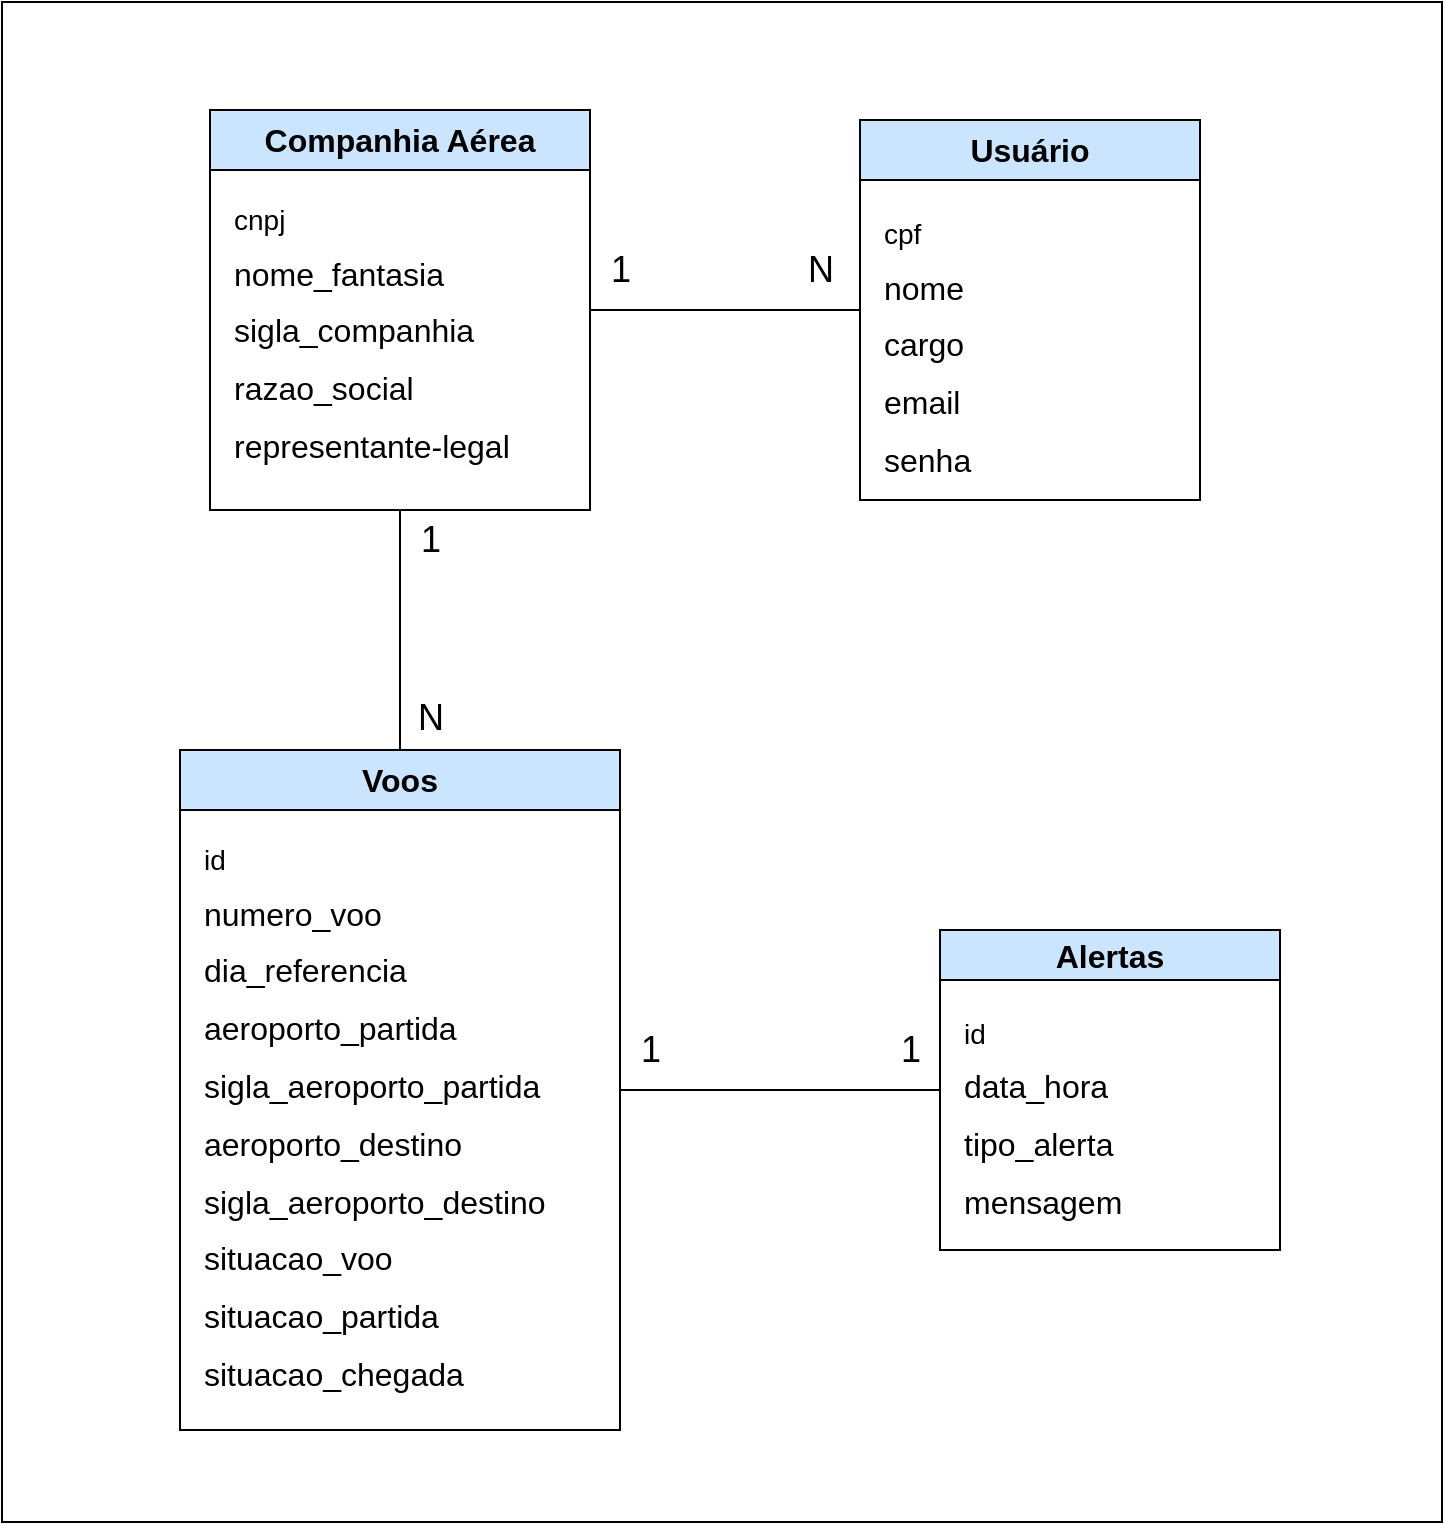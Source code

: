 <mxfile version="26.2.13">
  <diagram name="Página-1" id="CjhgGWkMq8wMEJQ50gEL">
    <mxGraphModel dx="1457" dy="788" grid="1" gridSize="10" guides="1" tooltips="1" connect="1" arrows="1" fold="1" page="1" pageScale="1" pageWidth="1169" pageHeight="827" math="0" shadow="0">
      <root>
        <mxCell id="0" />
        <mxCell id="1" parent="0" />
        <mxCell id="DQ5Q1835Pn47U-g5P0Fx-7" value="&lt;font style=&quot;font-size: 16px;&quot;&gt;Companhia Aérea&lt;/font&gt;" style="swimlane;whiteSpace=wrap;html=1;fillColor=#CCE5FF;startSize=30;" vertex="1" parent="1">
          <mxGeometry x="324" y="84" width="190" height="200" as="geometry" />
        </mxCell>
        <mxCell id="DQ5Q1835Pn47U-g5P0Fx-11" value="&lt;div style=&quot;line-height: 180%;&quot;&gt;&lt;font style=&quot;font-size: 14px; line-height: 180%;&quot;&gt;cnpj&lt;br&gt;&lt;/font&gt;&lt;div&gt;&lt;span style=&quot;font-size: medium; background-color: transparent; color: light-dark(rgb(0, 0, 0), rgb(255, 255, 255)); line-height: 180%;&quot;&gt;nome_fantasia&lt;/span&gt;&lt;/div&gt;&lt;div&gt;&lt;font style=&quot;line-height: 180%;&quot; size=&quot;3&quot;&gt;sigla_companhia&lt;/font&gt;&lt;/div&gt;&lt;div&gt;&lt;font style=&quot;line-height: 180%;&quot; size=&quot;3&quot;&gt;razao_social&lt;/font&gt;&lt;/div&gt;&lt;div&gt;&lt;font style=&quot;line-height: 180%;&quot; size=&quot;3&quot;&gt;representante-legal&lt;/font&gt;&lt;/div&gt;&lt;/div&gt;" style="text;html=1;align=left;verticalAlign=middle;whiteSpace=wrap;rounded=0;" vertex="1" parent="DQ5Q1835Pn47U-g5P0Fx-7">
          <mxGeometry x="10" y="35" width="140" height="155" as="geometry" />
        </mxCell>
        <mxCell id="DQ5Q1835Pn47U-g5P0Fx-8" value="&lt;font style=&quot;font-size: 16px;&quot;&gt;Usuário&lt;/font&gt;" style="swimlane;whiteSpace=wrap;html=1;fillColor=#CCE5FF;startSize=30;" vertex="1" parent="1">
          <mxGeometry x="649" y="89" width="170" height="190" as="geometry" />
        </mxCell>
        <mxCell id="DQ5Q1835Pn47U-g5P0Fx-13" value="&lt;div style=&quot;line-height: 180%;&quot;&gt;&lt;div&gt;&lt;font style=&quot;font-size: 14px; line-height: 180%;&quot;&gt;cpf&lt;/font&gt;&lt;/div&gt;&lt;div&gt;&lt;font style=&quot;line-height: 180%;&quot; size=&quot;3&quot;&gt;nome&lt;/font&gt;&lt;/div&gt;&lt;div&gt;&lt;font style=&quot;line-height: 180%;&quot; size=&quot;3&quot;&gt;cargo&lt;/font&gt;&lt;/div&gt;&lt;div&gt;&lt;font style=&quot;line-height: 180%;&quot; size=&quot;3&quot;&gt;email&lt;/font&gt;&lt;/div&gt;&lt;div&gt;&lt;font style=&quot;line-height: 180%;&quot; size=&quot;3&quot;&gt;senha&lt;/font&gt;&lt;/div&gt;&lt;/div&gt;" style="text;html=1;align=left;verticalAlign=middle;whiteSpace=wrap;rounded=0;" vertex="1" parent="DQ5Q1835Pn47U-g5P0Fx-8">
          <mxGeometry x="10" y="50" width="120" height="130" as="geometry" />
        </mxCell>
        <mxCell id="DQ5Q1835Pn47U-g5P0Fx-9" value="&lt;font style=&quot;font-size: 16px;&quot;&gt;Voos&lt;/font&gt;" style="swimlane;whiteSpace=wrap;html=1;fillColor=#CCE5FF;startSize=30;strokeWidth=1;" vertex="1" parent="1">
          <mxGeometry x="309" y="404" width="220" height="340" as="geometry" />
        </mxCell>
        <mxCell id="DQ5Q1835Pn47U-g5P0Fx-14" value="&lt;div style=&quot;line-height: 180%;&quot;&gt;&lt;font style=&quot;font-size: 14px; line-height: 180%;&quot;&gt;id&lt;/font&gt;&lt;div&gt;&lt;font style=&quot;line-height: 180%;&quot; size=&quot;3&quot;&gt;numero_voo&lt;/font&gt;&lt;/div&gt;&lt;div&gt;&lt;font style=&quot;line-height: 180%;&quot; size=&quot;3&quot;&gt;dia_referencia&lt;/font&gt;&lt;/div&gt;&lt;div&gt;&lt;font style=&quot;line-height: 180%;&quot; size=&quot;3&quot;&gt;aeroporto_partida&lt;/font&gt;&lt;/div&gt;&lt;div&gt;&lt;font style=&quot;line-height: 180%;&quot; size=&quot;3&quot;&gt;sigla_aeroporto_partida&lt;/font&gt;&lt;/div&gt;&lt;div&gt;&lt;font style=&quot;line-height: 180%;&quot; size=&quot;3&quot;&gt;aeroporto_destino&lt;/font&gt;&lt;/div&gt;&lt;div&gt;&lt;font style=&quot;line-height: 180%;&quot; size=&quot;3&quot;&gt;sigla_&lt;span style=&quot;background-color: transparent; color: light-dark(rgb(0, 0, 0), rgb(255, 255, 255));&quot;&gt;aeroporto_destino&lt;/span&gt;&lt;/font&gt;&lt;/div&gt;&lt;div&gt;&lt;span style=&quot;background-color: transparent; color: light-dark(rgb(0, 0, 0), rgb(255, 255, 255));&quot;&gt;&lt;font style=&quot;line-height: 180%;&quot; size=&quot;3&quot;&gt;situacao_voo&lt;/font&gt;&lt;/span&gt;&lt;/div&gt;&lt;div&gt;&lt;span style=&quot;background-color: transparent; color: light-dark(rgb(0, 0, 0), rgb(255, 255, 255));&quot;&gt;&lt;font style=&quot;line-height: 180%;&quot; size=&quot;3&quot;&gt;situacao_partida&lt;/font&gt;&lt;/span&gt;&lt;/div&gt;&lt;div&gt;&lt;span style=&quot;background-color: transparent; color: light-dark(rgb(0, 0, 0), rgb(255, 255, 255));&quot;&gt;&lt;font style=&quot;line-height: 180%;&quot; size=&quot;3&quot;&gt;situacao_chegada&lt;/font&gt;&lt;/span&gt;&lt;/div&gt;&lt;/div&gt;" style="text;html=1;align=left;verticalAlign=middle;whiteSpace=wrap;rounded=0;" vertex="1" parent="DQ5Q1835Pn47U-g5P0Fx-9">
          <mxGeometry x="10" y="40" width="200" height="290" as="geometry" />
        </mxCell>
        <mxCell id="DQ5Q1835Pn47U-g5P0Fx-10" value="&lt;font style=&quot;font-size: 16px;&quot;&gt;Alertas&lt;/font&gt;" style="swimlane;whiteSpace=wrap;html=1;fillColor=#CCE5FF;startSize=25;" vertex="1" parent="1">
          <mxGeometry x="689" y="494" width="170" height="160" as="geometry" />
        </mxCell>
        <mxCell id="DQ5Q1835Pn47U-g5P0Fx-15" value="&lt;div style=&quot;line-height: 180%;&quot;&gt;&lt;font style=&quot;font-size: 14px; line-height: 180%;&quot;&gt;id&lt;/font&gt;&lt;div&gt;&lt;font style=&quot;line-height: 180%;&quot; size=&quot;3&quot;&gt;data_hora&lt;/font&gt;&lt;/div&gt;&lt;div&gt;&lt;font style=&quot;line-height: 180%;&quot; size=&quot;3&quot;&gt;tipo_alerta&lt;/font&gt;&lt;/div&gt;&lt;div&gt;&lt;font style=&quot;line-height: 180%;&quot; size=&quot;3&quot;&gt;mensagem&lt;/font&gt;&lt;/div&gt;&lt;/div&gt;" style="text;html=1;align=left;verticalAlign=middle;whiteSpace=wrap;rounded=0;" vertex="1" parent="DQ5Q1835Pn47U-g5P0Fx-10">
          <mxGeometry x="10" y="40" width="180" height="110" as="geometry" />
        </mxCell>
        <mxCell id="DQ5Q1835Pn47U-g5P0Fx-18" value="" style="endArrow=none;html=1;rounded=0;entryX=0.5;entryY=0;entryDx=0;entryDy=0;exitX=0.5;exitY=1;exitDx=0;exitDy=0;strokeWidth=1;" edge="1" parent="1" source="DQ5Q1835Pn47U-g5P0Fx-7" target="DQ5Q1835Pn47U-g5P0Fx-9">
          <mxGeometry width="50" height="50" relative="1" as="geometry">
            <mxPoint x="599" y="274" as="sourcePoint" />
            <mxPoint x="479" y="344" as="targetPoint" />
          </mxGeometry>
        </mxCell>
        <mxCell id="DQ5Q1835Pn47U-g5P0Fx-19" value="" style="endArrow=none;html=1;rounded=0;entryX=1;entryY=0.5;entryDx=0;entryDy=0;strokeWidth=1;exitX=0;exitY=0.5;exitDx=0;exitDy=0;" edge="1" parent="1" source="DQ5Q1835Pn47U-g5P0Fx-10" target="DQ5Q1835Pn47U-g5P0Fx-9">
          <mxGeometry width="50" height="50" relative="1" as="geometry">
            <mxPoint x="649" y="564" as="sourcePoint" />
            <mxPoint x="429" y="404" as="targetPoint" />
          </mxGeometry>
        </mxCell>
        <mxCell id="DQ5Q1835Pn47U-g5P0Fx-21" value="" style="endArrow=none;html=1;rounded=0;entryX=1;entryY=0.5;entryDx=0;entryDy=0;strokeWidth=1;exitX=0;exitY=0.5;exitDx=0;exitDy=0;" edge="1" parent="1" source="DQ5Q1835Pn47U-g5P0Fx-8" target="DQ5Q1835Pn47U-g5P0Fx-7">
          <mxGeometry width="50" height="50" relative="1" as="geometry">
            <mxPoint x="674" y="574" as="sourcePoint" />
            <mxPoint x="539" y="574" as="targetPoint" />
          </mxGeometry>
        </mxCell>
        <mxCell id="DQ5Q1835Pn47U-g5P0Fx-22" value="&lt;font style=&quot;font-size: 18px;&quot;&gt;1&lt;/font&gt;" style="text;html=1;align=center;verticalAlign=middle;resizable=0;points=[];autosize=1;strokeColor=none;fillColor=none;" vertex="1" parent="1">
          <mxGeometry x="419" y="279" width="30" height="40" as="geometry" />
        </mxCell>
        <mxCell id="DQ5Q1835Pn47U-g5P0Fx-23" value="&lt;font style=&quot;font-size: 18px;&quot;&gt;N&lt;/font&gt;" style="text;html=1;align=center;verticalAlign=middle;resizable=0;points=[];autosize=1;strokeColor=none;fillColor=none;" vertex="1" parent="1">
          <mxGeometry x="414" y="368" width="40" height="40" as="geometry" />
        </mxCell>
        <mxCell id="DQ5Q1835Pn47U-g5P0Fx-24" value="&lt;font style=&quot;font-size: 18px;&quot;&gt;1&lt;/font&gt;" style="text;html=1;align=center;verticalAlign=middle;resizable=0;points=[];autosize=1;strokeColor=none;fillColor=none;" vertex="1" parent="1">
          <mxGeometry x="529" y="534" width="30" height="40" as="geometry" />
        </mxCell>
        <mxCell id="DQ5Q1835Pn47U-g5P0Fx-25" value="&lt;font style=&quot;font-size: 18px;&quot;&gt;1&lt;/font&gt;" style="text;html=1;align=center;verticalAlign=middle;resizable=0;points=[];autosize=1;strokeColor=none;fillColor=none;" vertex="1" parent="1">
          <mxGeometry x="659" y="534" width="30" height="40" as="geometry" />
        </mxCell>
        <mxCell id="DQ5Q1835Pn47U-g5P0Fx-26" value="&lt;font style=&quot;font-size: 18px;&quot;&gt;1&lt;/font&gt;" style="text;html=1;align=center;verticalAlign=middle;resizable=0;points=[];autosize=1;strokeColor=none;fillColor=none;" vertex="1" parent="1">
          <mxGeometry x="514" y="144" width="30" height="40" as="geometry" />
        </mxCell>
        <mxCell id="DQ5Q1835Pn47U-g5P0Fx-27" value="&lt;font style=&quot;font-size: 18px;&quot;&gt;N&lt;/font&gt;" style="text;html=1;align=center;verticalAlign=middle;resizable=0;points=[];autosize=1;strokeColor=none;fillColor=none;" vertex="1" parent="1">
          <mxGeometry x="609" y="144" width="40" height="40" as="geometry" />
        </mxCell>
        <mxCell id="DQ5Q1835Pn47U-g5P0Fx-28" value="" style="rounded=0;whiteSpace=wrap;html=1;fillColor=none;" vertex="1" parent="1">
          <mxGeometry x="220" y="30" width="720" height="760" as="geometry" />
        </mxCell>
      </root>
    </mxGraphModel>
  </diagram>
</mxfile>
